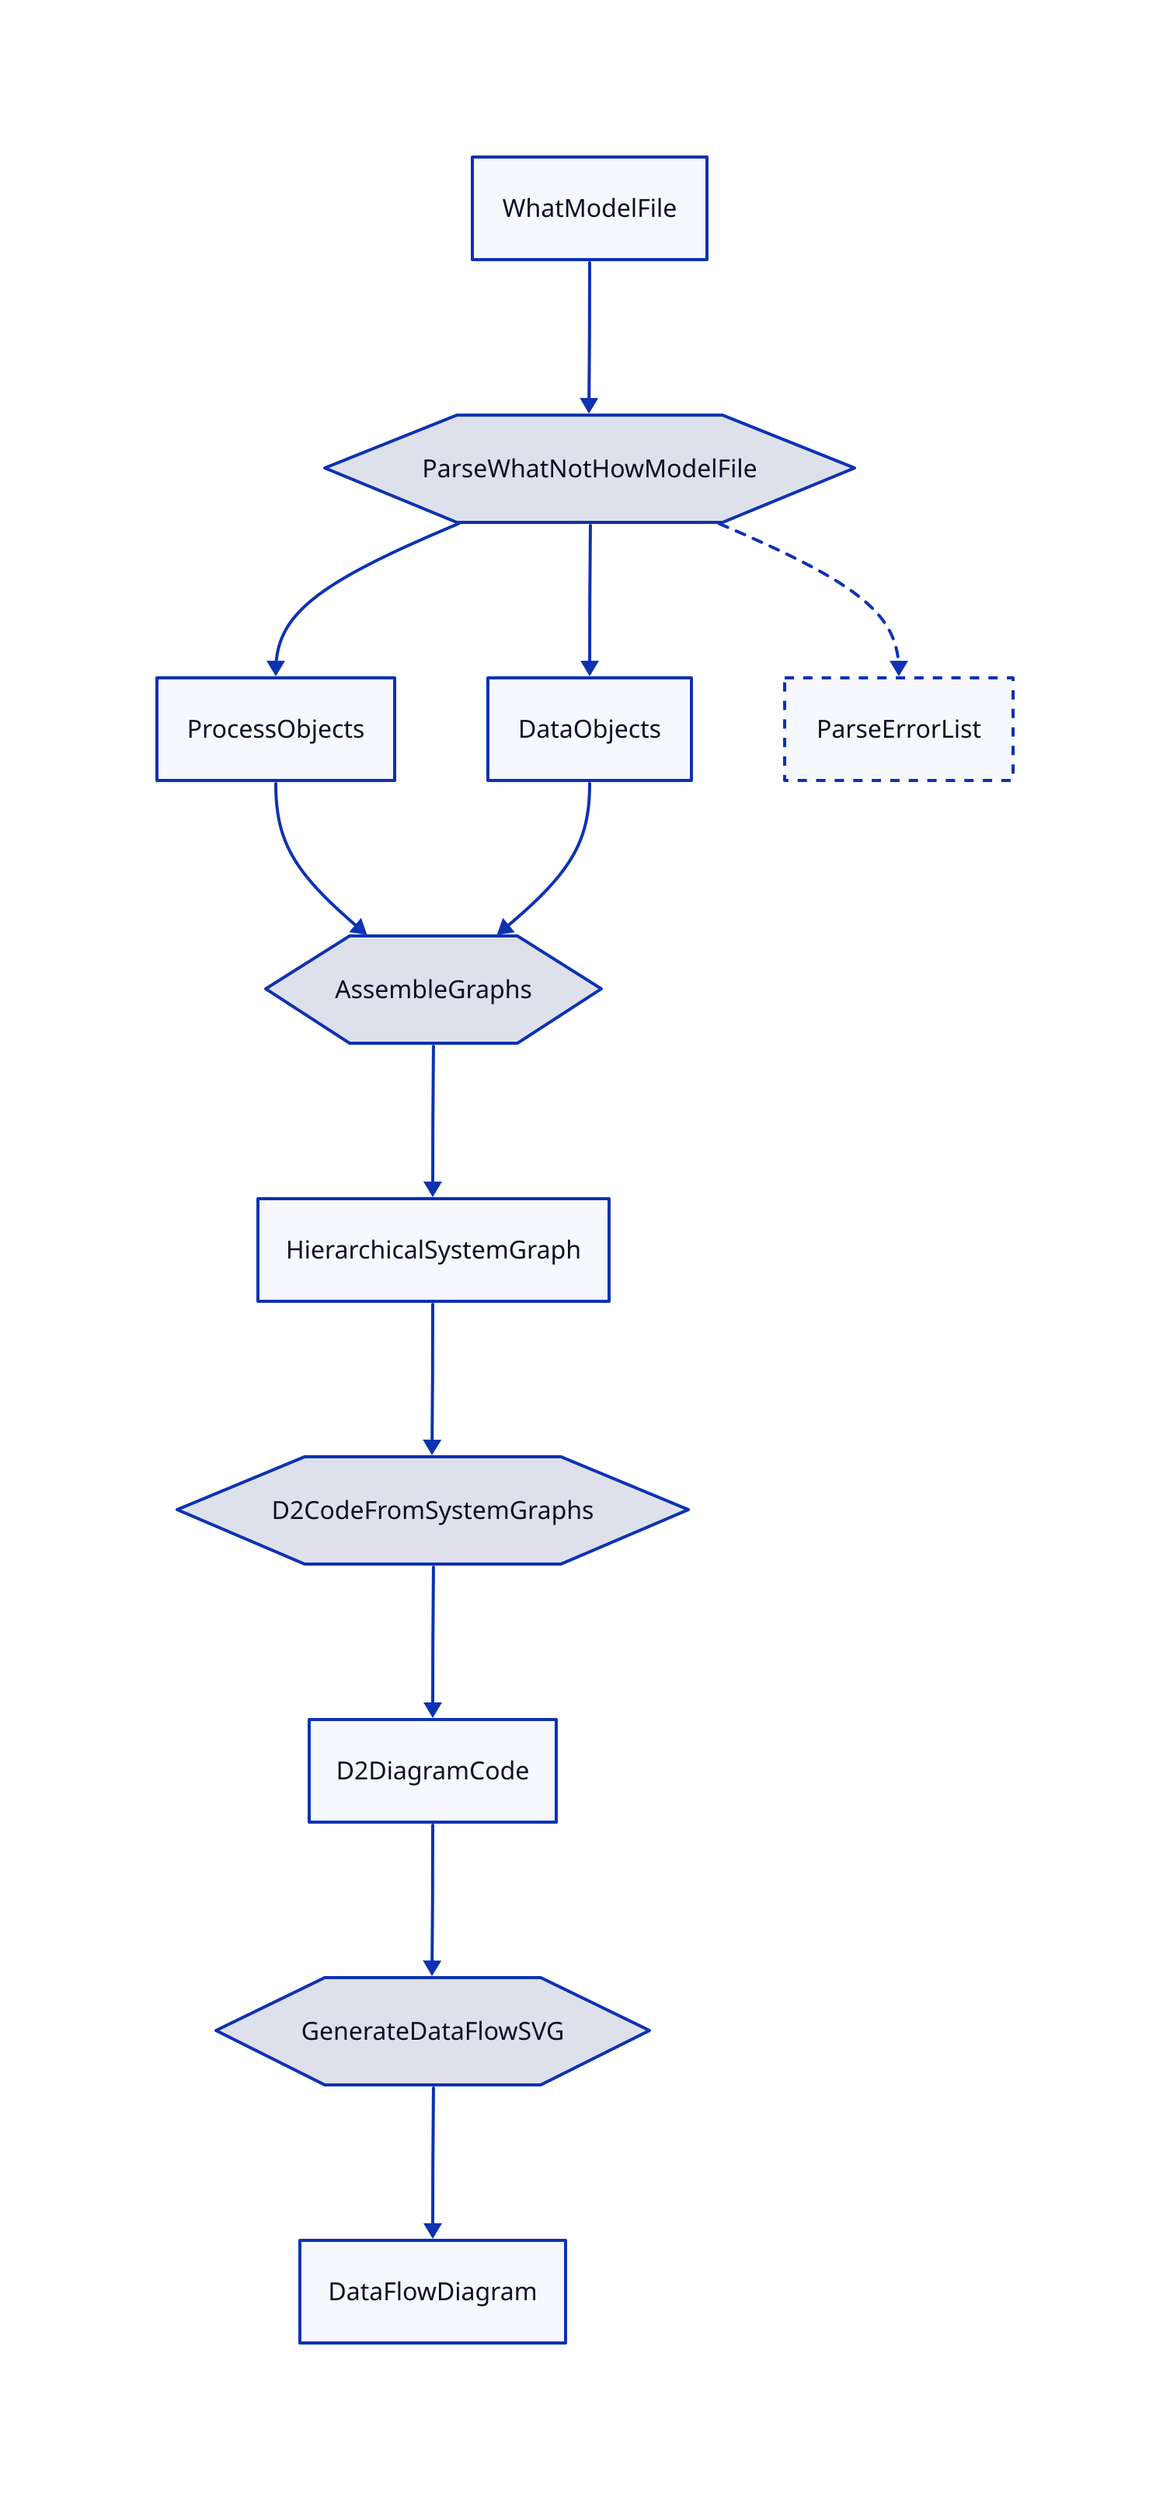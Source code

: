 vars: {
  d2-config: {
     theme-id: 1
  }
}
D3: WhatModelFile
D4: ProcessObjects
D5: DataObjects
D6: ParseErrorList
D8: HierarchicalSystemGraph
D10: D2DiagramCode
D12: DataFlowDiagram
P2: ParseWhatNotHowModelFile
P2.shape: Hexagon
P7: AssembleGraphs
P7.shape: Hexagon
P9: D2CodeFromSystemGraphs
P9.shape: Hexagon
P11: GenerateDataFlowSVG
P11.shape: Hexagon
D3 -> P2
P2 -> D4
P2 -> D5
P2 -> D6 {style: {stroke-dash: 3}}
D4 -> P7
D5 -> P7
P7 -> D8
D8 -> P9
P9 -> D10
D10 -> P11
P11 -> D12
D6.style.stroke-dash: 3
